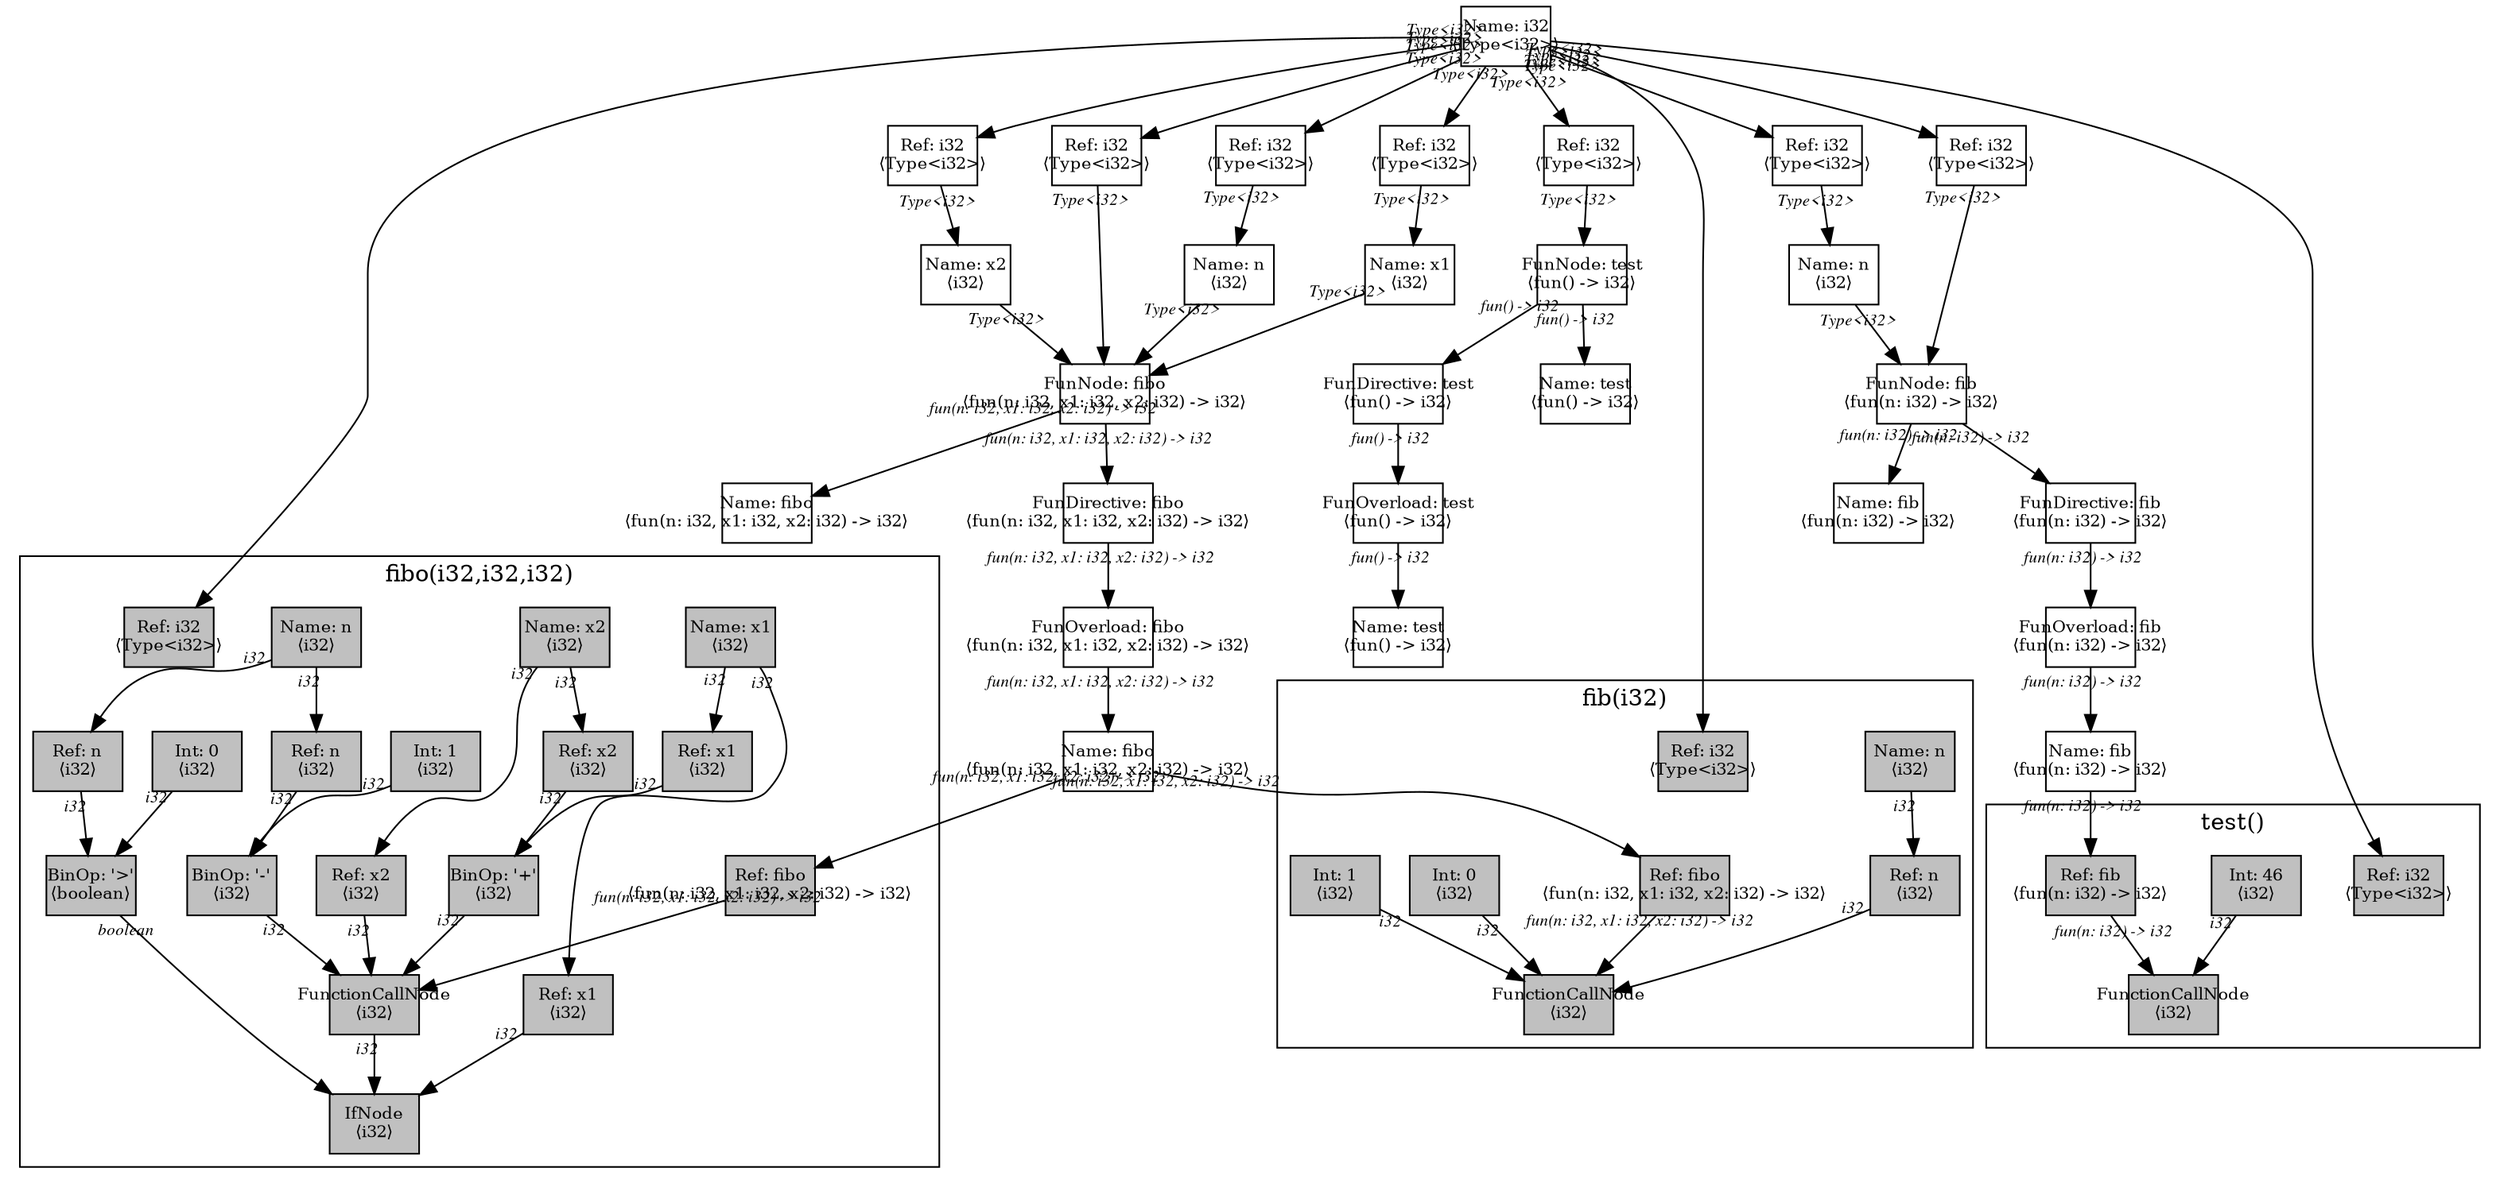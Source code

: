 digraph Document {
  node [shape=box,fixedsize=shape fontsize=10]
  1 [label="Name: i32\n⟨Type<i32>⟩", fillcolor=grey];
  2 [label="FunOverload: fibo\n⟨fun(n: i32, x1: i32, x2: i32) -> i32⟩", fillcolor=grey];
  3 [label="FunDirective: fibo\n⟨fun(n: i32, x1: i32, x2: i32) -> i32⟩", fillcolor=grey];
  4 [label="FunNode: fibo\n⟨fun(n: i32, x1: i32, x2: i32) -> i32⟩", fillcolor=grey];
  5 [label="Ref: i32\n⟨Type<i32>⟩", fillcolor=grey];
  6 [label="Name: n\n⟨i32⟩", fillcolor=grey];
  7 [label="Ref: i32\n⟨Type<i32>⟩", fillcolor=grey];
  8 [label="Name: x1\n⟨i32⟩", fillcolor=grey];
  9 [label="Ref: i32\n⟨Type<i32>⟩", fillcolor=grey];
  10 [label="Name: x2\n⟨i32⟩", fillcolor=grey];
  11 [label="Ref: i32\n⟨Type<i32>⟩", fillcolor=grey];
  12 [label="Name: fibo\n⟨fun(n: i32, x1: i32, x2: i32) -> i32⟩", fillcolor=grey];
  13 [label="Name: fibo\n⟨fun(n: i32, x1: i32, x2: i32) -> i32⟩", fillcolor=grey];
  14 [label="FunOverload: fib\n⟨fun(n: i32) -> i32⟩", fillcolor=grey];
  15 [label="FunDirective: fib\n⟨fun(n: i32) -> i32⟩", fillcolor=grey];
  16 [label="FunNode: fib\n⟨fun(n: i32) -> i32⟩", fillcolor=grey];
  17 [label="Ref: i32\n⟨Type<i32>⟩", fillcolor=grey];
  18 [label="Name: n\n⟨i32⟩", fillcolor=grey];
  19 [label="Ref: i32\n⟨Type<i32>⟩", fillcolor=grey];
  20 [label="Name: fib\n⟨fun(n: i32) -> i32⟩", fillcolor=grey];
  21 [label="Name: fib\n⟨fun(n: i32) -> i32⟩", fillcolor=grey];
  22 [label="FunOverload: test\n⟨fun() -> i32⟩", fillcolor=grey];
  23 [label="FunDirective: test\n⟨fun() -> i32⟩", fillcolor=grey];
  24 [label="FunNode: test\n⟨fun() -> i32⟩", fillcolor=grey];
  25 [label="Ref: i32\n⟨Type<i32>⟩", fillcolor=grey];
  26 [label="Name: test\n⟨fun() -> i32⟩", fillcolor=grey];
  27 [label="Name: test\n⟨fun() -> i32⟩", fillcolor=grey];
  subgraph cluster0 {
    node [style=filled, fillcolor=grey];
    28 [label="Name: n\n⟨i32⟩", fillcolor=grey];
    29 [label="Name: x1\n⟨i32⟩", fillcolor=grey];
    30 [label="Name: x2\n⟨i32⟩", fillcolor=grey];
    31 [label="IfNode\n⟨i32⟩", fillcolor=grey];
    32 [label="FunctionCallNode\n⟨i32⟩", fillcolor=grey];
    33 [label="Ref: fibo\n⟨fun(n: i32, x1: i32, x2: i32) -> i32⟩", fillcolor=grey];
    34 [label="BinOp: '-'\n⟨i32⟩", fillcolor=grey];
    35 [label="Ref: n\n⟨i32⟩", fillcolor=grey];
    36 [label="Int: 1\n⟨i32⟩", fillcolor=grey];
    37 [label="Ref: x2\n⟨i32⟩", fillcolor=grey];
    38 [label="BinOp: '+'\n⟨i32⟩", fillcolor=grey];
    39 [label="Ref: x1\n⟨i32⟩", fillcolor=grey];
    40 [label="Ref: x2\n⟨i32⟩", fillcolor=grey];
    41 [label="BinOp: '>'\n⟨boolean⟩", fillcolor=grey];
    42 [label="Ref: n\n⟨i32⟩", fillcolor=grey];
    43 [label="Int: 0\n⟨i32⟩", fillcolor=grey];
    44 [label="Ref: x1\n⟨i32⟩", fillcolor=grey];
    45 [label="Ref: i32\n⟨Type<i32>⟩", fillcolor=grey];
    28 -> 35[taillabel="i32" labeldistance="1" fontname="times  italic" fontsize = 10 color="black" ];
    28 -> 42[taillabel="i32" labeldistance="1" fontname="times  italic" fontsize = 10 color="black" ];
    29 -> 39[taillabel="i32" labeldistance="1" fontname="times  italic" fontsize = 10 color="black" ];
    29 -> 44[taillabel="i32" labeldistance="1" fontname="times  italic" fontsize = 10 color="black" ];
    30 -> 37[taillabel="i32" labeldistance="1" fontname="times  italic" fontsize = 10 color="black" ];
    30 -> 40[taillabel="i32" labeldistance="1" fontname="times  italic" fontsize = 10 color="black" ];
    32 -> 31[taillabel="i32" labeldistance="1" fontname="times  italic" fontsize = 10 color="black" ];
    33 -> 32[taillabel="fun(n: i32, x1: i32, x2: i32) -> i32" labeldistance="1" fontname="times  italic" fontsize = 10 color="black" ];
    34 -> 32[taillabel="i32" labeldistance="1" fontname="times  italic" fontsize = 10 color="black" ];
    35 -> 34[taillabel="i32" labeldistance="1" fontname="times  italic" fontsize = 10 color="black" ];
    36 -> 34[taillabel="i32" labeldistance="1" fontname="times  italic" fontsize = 10 color="black" ];
    37 -> 32[taillabel="i32" labeldistance="1" fontname="times  italic" fontsize = 10 color="black" ];
    38 -> 32[taillabel="i32" labeldistance="1" fontname="times  italic" fontsize = 10 color="black" ];
    39 -> 38[taillabel="i32" labeldistance="1" fontname="times  italic" fontsize = 10 color="black" ];
    40 -> 38[taillabel="i32" labeldistance="1" fontname="times  italic" fontsize = 10 color="black" ];
    41 -> 31[taillabel="boolean" labeldistance="1" fontname="times  italic" fontsize = 10 color="black" ];
    42 -> 41[taillabel="i32" labeldistance="1" fontname="times  italic" fontsize = 10 color="black" ];
    43 -> 41[taillabel="i32" labeldistance="1" fontname="times  italic" fontsize = 10 color="black" ];
    44 -> 31[taillabel="i32" labeldistance="1" fontname="times  italic" fontsize = 10 color="black" ];
  label = "fibo(i32,i32,i32)";
}
  subgraph cluster1 {
    node [style=filled, fillcolor=grey];
    46 [label="Name: n\n⟨i32⟩", fillcolor=grey];
    47 [label="FunctionCallNode\n⟨i32⟩", fillcolor=grey];
    48 [label="Ref: fibo\n⟨fun(n: i32, x1: i32, x2: i32) -> i32⟩", fillcolor=grey];
    49 [label="Ref: n\n⟨i32⟩", fillcolor=grey];
    50 [label="Int: 0\n⟨i32⟩", fillcolor=grey];
    51 [label="Int: 1\n⟨i32⟩", fillcolor=grey];
    52 [label="Ref: i32\n⟨Type<i32>⟩", fillcolor=grey];
    46 -> 49[taillabel="i32" labeldistance="1" fontname="times  italic" fontsize = 10 color="black" ];
    48 -> 47[taillabel="fun(n: i32, x1: i32, x2: i32) -> i32" labeldistance="1" fontname="times  italic" fontsize = 10 color="black" ];
    49 -> 47[taillabel="i32" labeldistance="1" fontname="times  italic" fontsize = 10 color="black" ];
    50 -> 47[taillabel="i32" labeldistance="1" fontname="times  italic" fontsize = 10 color="black" ];
    51 -> 47[taillabel="i32" labeldistance="1" fontname="times  italic" fontsize = 10 color="black" ];
  label = "fib(i32)";
}
  subgraph cluster2 {
    node [style=filled, fillcolor=grey];
    53 [label="FunctionCallNode\n⟨i32⟩", fillcolor=grey];
    54 [label="Ref: fib\n⟨fun(n: i32) -> i32⟩", fillcolor=grey];
    55 [label="Int: 46\n⟨i32⟩", fillcolor=grey];
    56 [label="Ref: i32\n⟨Type<i32>⟩", fillcolor=grey];
    54 -> 53[taillabel="fun(n: i32) -> i32" labeldistance="1" fontname="times  italic" fontsize = 10 color="black" ];
    55 -> 53[taillabel="i32" labeldistance="1" fontname="times  italic" fontsize = 10 color="black" ];
  label = "test()";
}
  1 -> 5[taillabel="Type<i32>" labeldistance="1" fontname="times  italic" fontsize = 10 color="black" ];
  1 -> 7[taillabel="Type<i32>" labeldistance="1" fontname="times  italic" fontsize = 10 color="black" ];
  1 -> 9[taillabel="Type<i32>" labeldistance="1" fontname="times  italic" fontsize = 10 color="black" ];
  1 -> 11[taillabel="Type<i32>" labeldistance="1" fontname="times  italic" fontsize = 10 color="black" ];
  1 -> 17[taillabel="Type<i32>" labeldistance="1" fontname="times  italic" fontsize = 10 color="black" ];
  1 -> 19[taillabel="Type<i32>" labeldistance="1" fontname="times  italic" fontsize = 10 color="black" ];
  1 -> 25[taillabel="Type<i32>" labeldistance="1" fontname="times  italic" fontsize = 10 color="black" ];
  1 -> 45[taillabel="Type<i32>" labeldistance="1" fontname="times  italic" fontsize = 10 color="black" ];
  1 -> 52[taillabel="Type<i32>" labeldistance="1" fontname="times  italic" fontsize = 10 color="black" ];
  1 -> 56[taillabel="Type<i32>" labeldistance="1" fontname="times  italic" fontsize = 10 color="black" ];
  2 -> 13[taillabel="fun(n: i32, x1: i32, x2: i32) -> i32" labeldistance="1" fontname="times  italic" fontsize = 10 color="black" ];
  3 -> 2[taillabel="fun(n: i32, x1: i32, x2: i32) -> i32" labeldistance="1" fontname="times  italic" fontsize = 10 color="black" ];
  4 -> 12[taillabel="fun(n: i32, x1: i32, x2: i32) -> i32" labeldistance="1" fontname="times  italic" fontsize = 10 color="black" ];
  4 -> 3[taillabel="fun(n: i32, x1: i32, x2: i32) -> i32" labeldistance="1" fontname="times  italic" fontsize = 10 color="black" ];
  5 -> 6[taillabel="Type<i32>" labeldistance="1" fontname="times  italic" fontsize = 10 color="black" ];
  6 -> 4[taillabel="Type<i32>" labeldistance="1" fontname="times  italic" fontsize = 10 color="black" ];
  7 -> 8[taillabel="Type<i32>" labeldistance="1" fontname="times  italic" fontsize = 10 color="black" ];
  8 -> 4[taillabel="Type<i32>" labeldistance="1" fontname="times  italic" fontsize = 10 color="black" ];
  9 -> 10[taillabel="Type<i32>" labeldistance="1" fontname="times  italic" fontsize = 10 color="black" ];
  10 -> 4[taillabel="Type<i32>" labeldistance="1" fontname="times  italic" fontsize = 10 color="black" ];
  11 -> 4[taillabel="Type<i32>" labeldistance="1" fontname="times  italic" fontsize = 10 color="black" ];
  13 -> 33[taillabel="fun(n: i32, x1: i32, x2: i32) -> i32" labeldistance="1" fontname="times  italic" fontsize = 10 color="black" ];
  13 -> 48[taillabel="fun(n: i32, x1: i32, x2: i32) -> i32" labeldistance="1" fontname="times  italic" fontsize = 10 color="black" ];
  14 -> 21[taillabel="fun(n: i32) -> i32" labeldistance="1" fontname="times  italic" fontsize = 10 color="black" ];
  15 -> 14[taillabel="fun(n: i32) -> i32" labeldistance="1" fontname="times  italic" fontsize = 10 color="black" ];
  16 -> 20[taillabel="fun(n: i32) -> i32" labeldistance="1" fontname="times  italic" fontsize = 10 color="black" ];
  16 -> 15[taillabel="fun(n: i32) -> i32" labeldistance="1" fontname="times  italic" fontsize = 10 color="black" ];
  17 -> 18[taillabel="Type<i32>" labeldistance="1" fontname="times  italic" fontsize = 10 color="black" ];
  18 -> 16[taillabel="Type<i32>" labeldistance="1" fontname="times  italic" fontsize = 10 color="black" ];
  19 -> 16[taillabel="Type<i32>" labeldistance="1" fontname="times  italic" fontsize = 10 color="black" ];
  21 -> 54[taillabel="fun(n: i32) -> i32" labeldistance="1" fontname="times  italic" fontsize = 10 color="black" ];
  22 -> 27[taillabel="fun() -> i32" labeldistance="1" fontname="times  italic" fontsize = 10 color="black" ];
  23 -> 22[taillabel="fun() -> i32" labeldistance="1" fontname="times  italic" fontsize = 10 color="black" ];
  24 -> 26[taillabel="fun() -> i32" labeldistance="1" fontname="times  italic" fontsize = 10 color="black" ];
  24 -> 23[taillabel="fun() -> i32" labeldistance="1" fontname="times  italic" fontsize = 10 color="black" ];
  25 -> 24[taillabel="Type<i32>" labeldistance="1" fontname="times  italic" fontsize = 10 color="black" ];
  label="";
}
